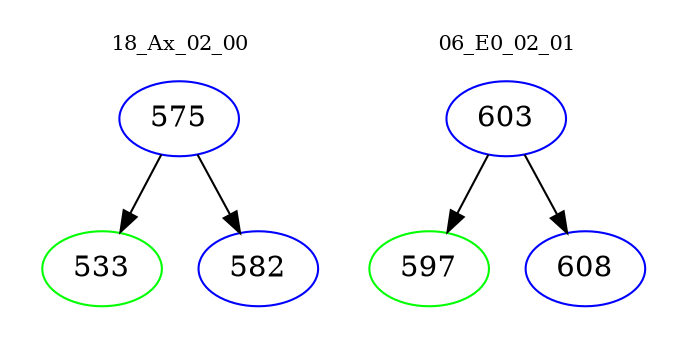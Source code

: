 digraph{
subgraph cluster_0 {
color = white
label = "18_Ax_02_00";
fontsize=10;
T0_575 [label="575", color="blue"]
T0_575 -> T0_533 [color="black"]
T0_533 [label="533", color="green"]
T0_575 -> T0_582 [color="black"]
T0_582 [label="582", color="blue"]
}
subgraph cluster_1 {
color = white
label = "06_E0_02_01";
fontsize=10;
T1_603 [label="603", color="blue"]
T1_603 -> T1_597 [color="black"]
T1_597 [label="597", color="green"]
T1_603 -> T1_608 [color="black"]
T1_608 [label="608", color="blue"]
}
}

